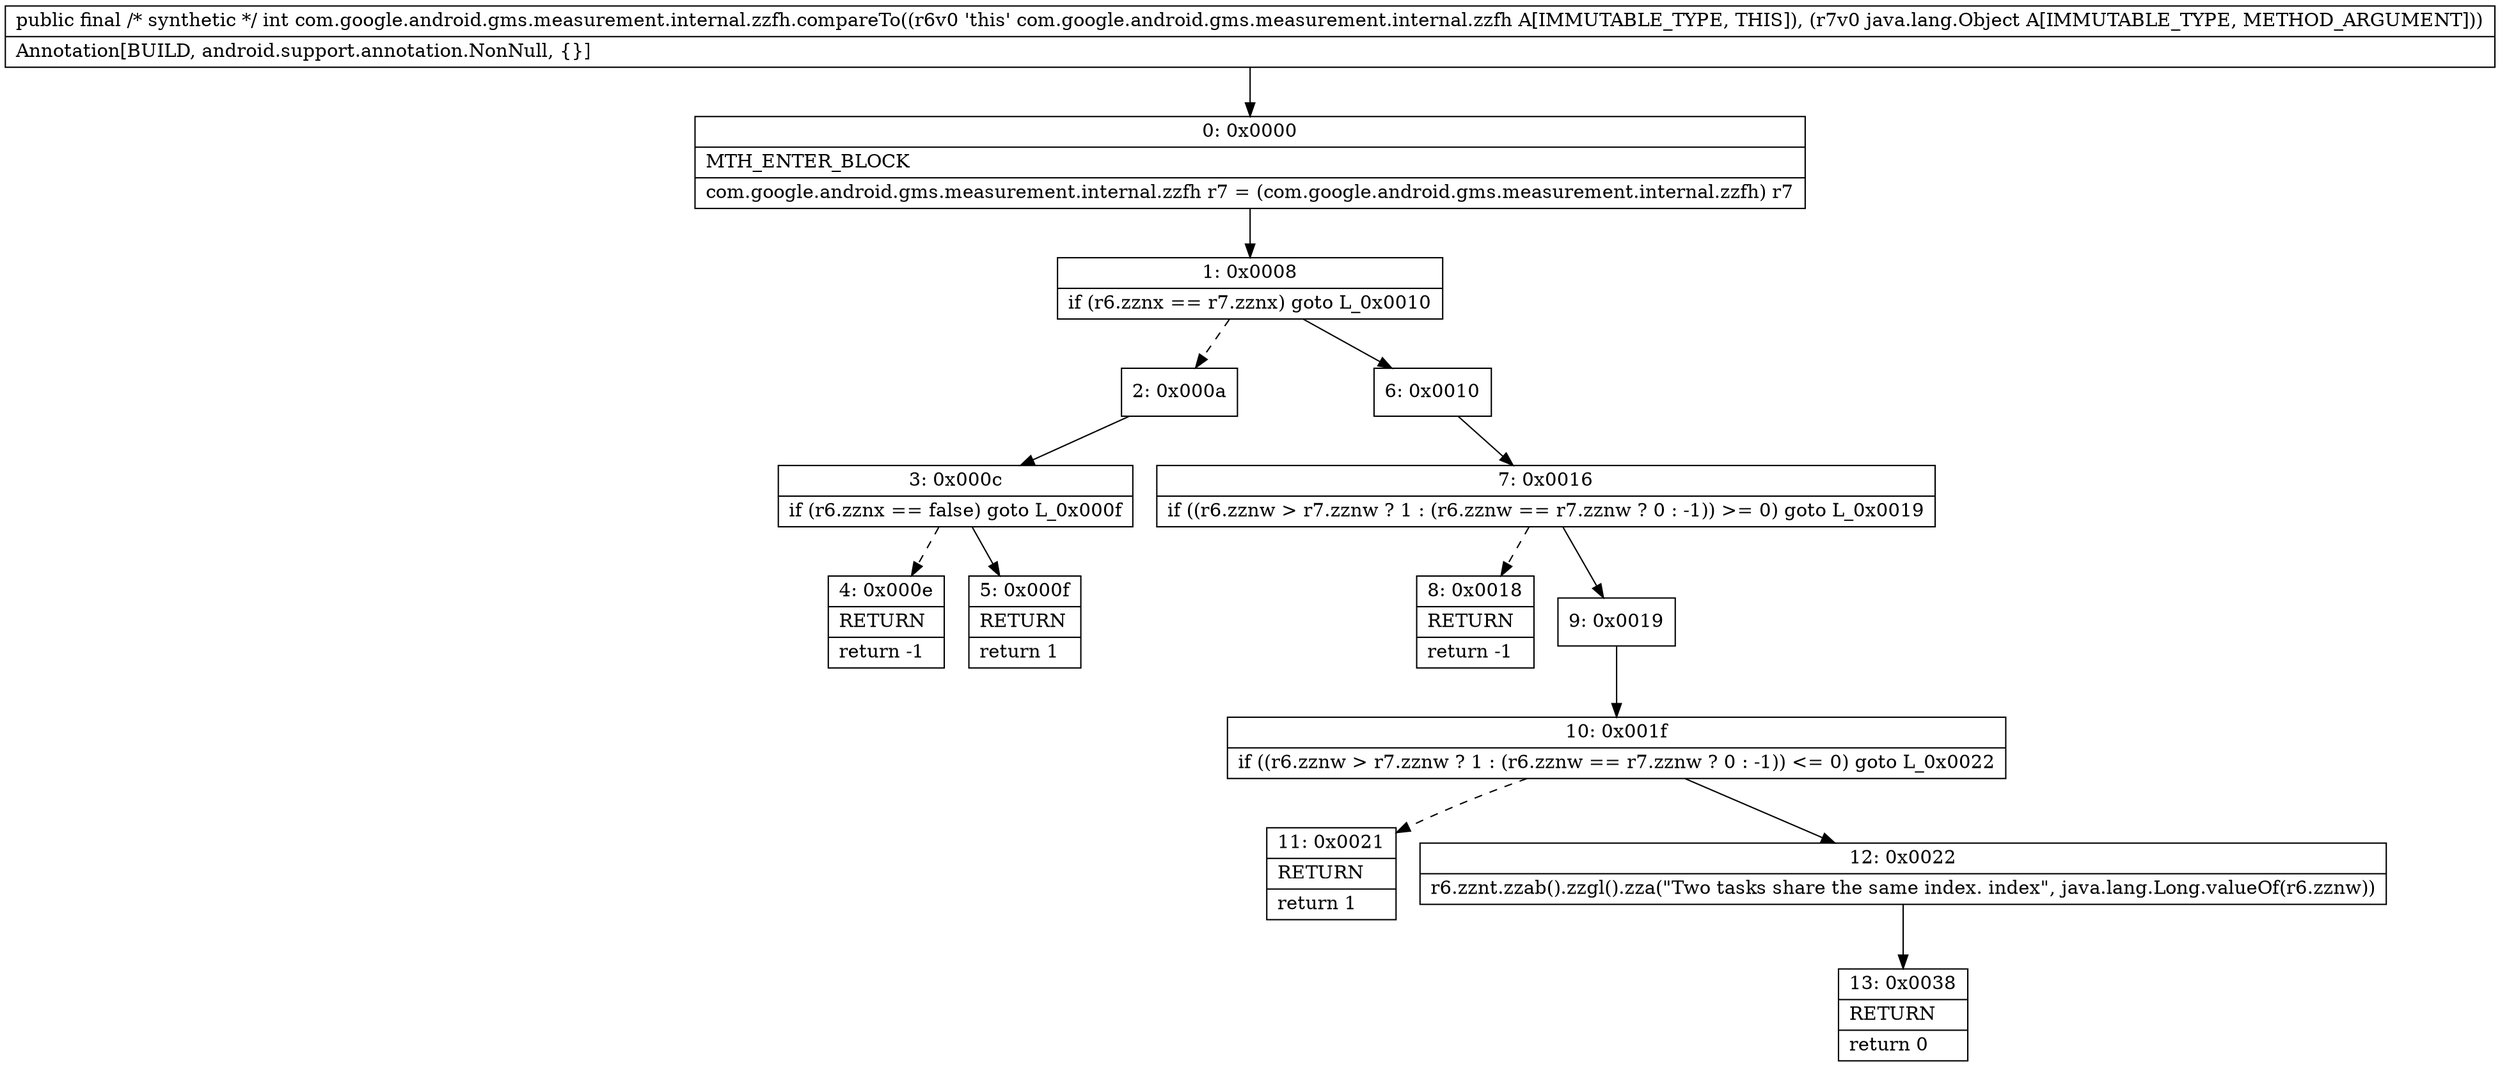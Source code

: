 digraph "CFG forcom.google.android.gms.measurement.internal.zzfh.compareTo(Ljava\/lang\/Object;)I" {
Node_0 [shape=record,label="{0\:\ 0x0000|MTH_ENTER_BLOCK\l|com.google.android.gms.measurement.internal.zzfh r7 = (com.google.android.gms.measurement.internal.zzfh) r7\l}"];
Node_1 [shape=record,label="{1\:\ 0x0008|if (r6.zznx == r7.zznx) goto L_0x0010\l}"];
Node_2 [shape=record,label="{2\:\ 0x000a}"];
Node_3 [shape=record,label="{3\:\ 0x000c|if (r6.zznx == false) goto L_0x000f\l}"];
Node_4 [shape=record,label="{4\:\ 0x000e|RETURN\l|return \-1\l}"];
Node_5 [shape=record,label="{5\:\ 0x000f|RETURN\l|return 1\l}"];
Node_6 [shape=record,label="{6\:\ 0x0010}"];
Node_7 [shape=record,label="{7\:\ 0x0016|if ((r6.zznw \> r7.zznw ? 1 : (r6.zznw == r7.zznw ? 0 : \-1)) \>= 0) goto L_0x0019\l}"];
Node_8 [shape=record,label="{8\:\ 0x0018|RETURN\l|return \-1\l}"];
Node_9 [shape=record,label="{9\:\ 0x0019}"];
Node_10 [shape=record,label="{10\:\ 0x001f|if ((r6.zznw \> r7.zznw ? 1 : (r6.zznw == r7.zznw ? 0 : \-1)) \<= 0) goto L_0x0022\l}"];
Node_11 [shape=record,label="{11\:\ 0x0021|RETURN\l|return 1\l}"];
Node_12 [shape=record,label="{12\:\ 0x0022|r6.zznt.zzab().zzgl().zza(\"Two tasks share the same index. index\", java.lang.Long.valueOf(r6.zznw))\l}"];
Node_13 [shape=record,label="{13\:\ 0x0038|RETURN\l|return 0\l}"];
MethodNode[shape=record,label="{public final \/* synthetic *\/ int com.google.android.gms.measurement.internal.zzfh.compareTo((r6v0 'this' com.google.android.gms.measurement.internal.zzfh A[IMMUTABLE_TYPE, THIS]), (r7v0 java.lang.Object A[IMMUTABLE_TYPE, METHOD_ARGUMENT]))  | Annotation[BUILD, android.support.annotation.NonNull, \{\}]\l}"];
MethodNode -> Node_0;
Node_0 -> Node_1;
Node_1 -> Node_2[style=dashed];
Node_1 -> Node_6;
Node_2 -> Node_3;
Node_3 -> Node_4[style=dashed];
Node_3 -> Node_5;
Node_6 -> Node_7;
Node_7 -> Node_8[style=dashed];
Node_7 -> Node_9;
Node_9 -> Node_10;
Node_10 -> Node_11[style=dashed];
Node_10 -> Node_12;
Node_12 -> Node_13;
}

